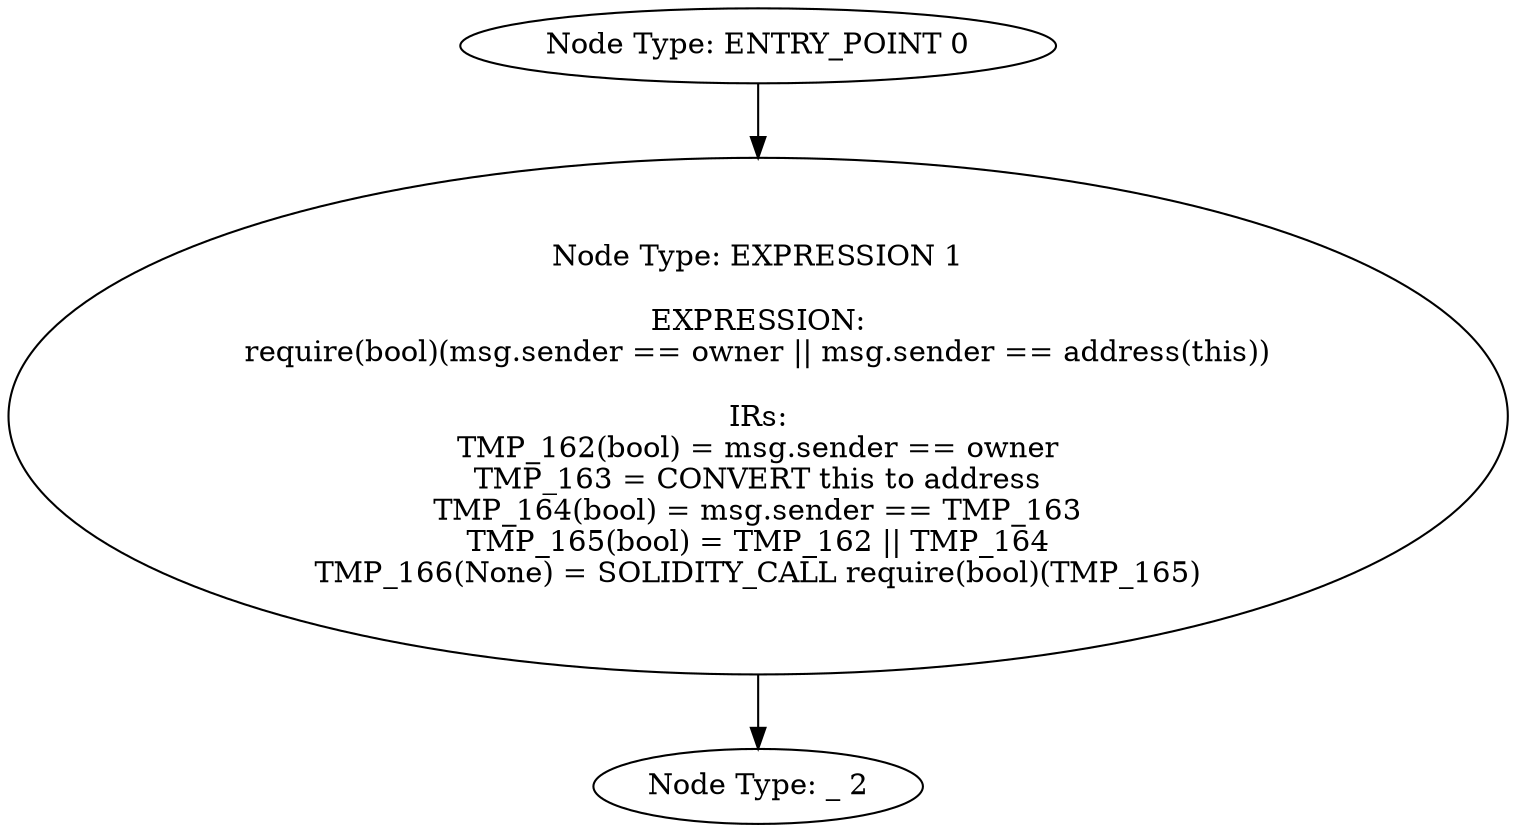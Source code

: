 digraph{
0[label="Node Type: ENTRY_POINT 0
"];
0->1;
1[label="Node Type: EXPRESSION 1

EXPRESSION:
require(bool)(msg.sender == owner || msg.sender == address(this))

IRs:
TMP_162(bool) = msg.sender == owner
TMP_163 = CONVERT this to address
TMP_164(bool) = msg.sender == TMP_163
TMP_165(bool) = TMP_162 || TMP_164
TMP_166(None) = SOLIDITY_CALL require(bool)(TMP_165)"];
1->2;
2[label="Node Type: _ 2
"];
}
